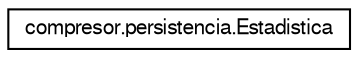 digraph "Representación gráfica de la clase"
{
  edge [fontname="FreeSans",fontsize="10",labelfontname="FreeSans",labelfontsize="10"];
  node [fontname="FreeSans",fontsize="10",shape=record];
  rankdir="LR";
  Node0 [label="compresor.persistencia.Estadistica",height=0.2,width=0.4,color="black", fillcolor="white", style="filled",URL="$classcompresor_1_1persistencia_1_1_estadistica.html",tooltip="Estructura y métodos de las estadísticas de compresión/descompresión de los ficheros por parte del pr..."];
}
